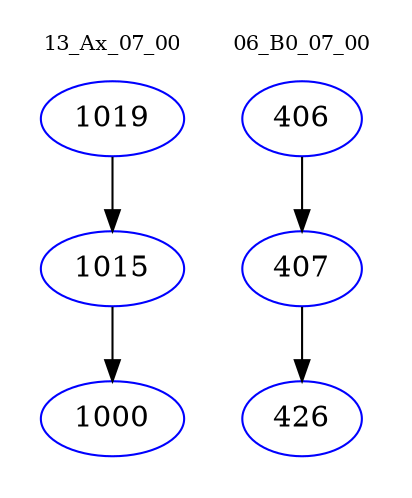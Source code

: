 digraph{
subgraph cluster_0 {
color = white
label = "13_Ax_07_00";
fontsize=10;
T0_1019 [label="1019", color="blue"]
T0_1019 -> T0_1015 [color="black"]
T0_1015 [label="1015", color="blue"]
T0_1015 -> T0_1000 [color="black"]
T0_1000 [label="1000", color="blue"]
}
subgraph cluster_1 {
color = white
label = "06_B0_07_00";
fontsize=10;
T1_406 [label="406", color="blue"]
T1_406 -> T1_407 [color="black"]
T1_407 [label="407", color="blue"]
T1_407 -> T1_426 [color="black"]
T1_426 [label="426", color="blue"]
}
}
